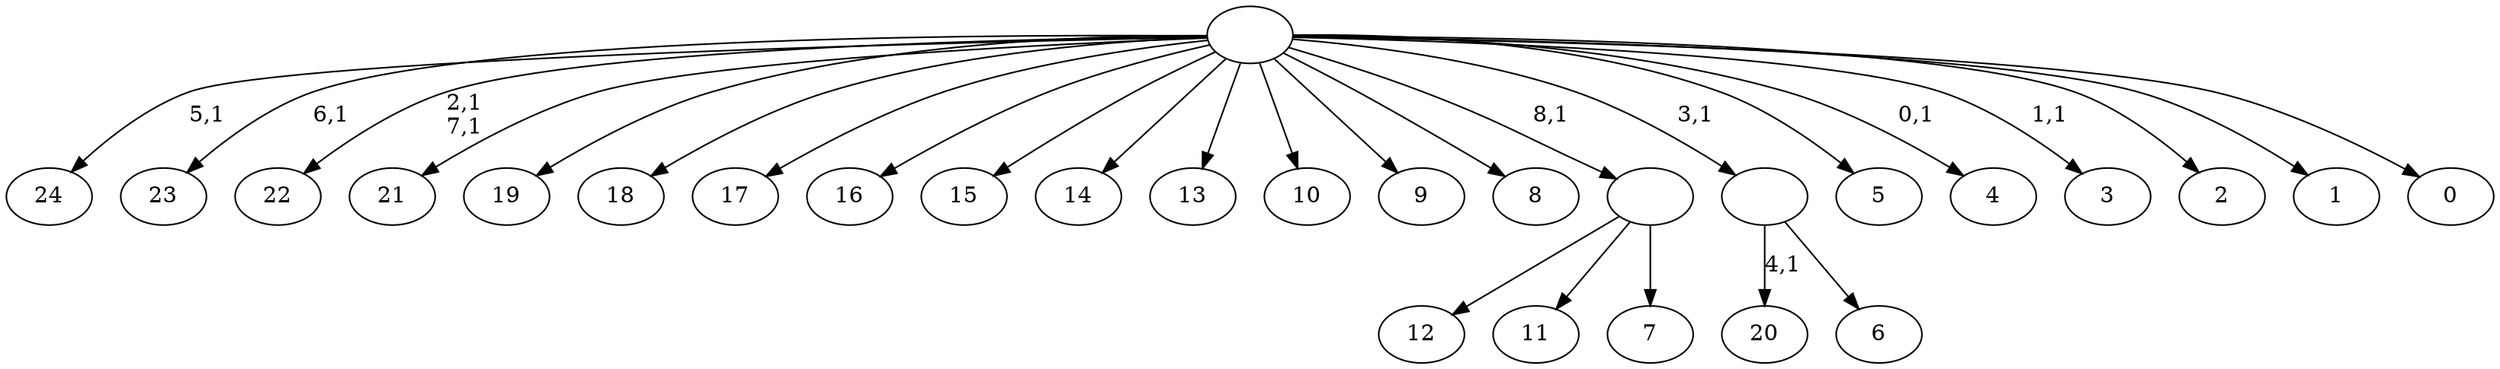 digraph T {
	34 [label="24"]
	32 [label="23"]
	30 [label="22"]
	27 [label="21"]
	26 [label="20"]
	24 [label="19"]
	23 [label="18"]
	22 [label="17"]
	21 [label="16"]
	20 [label="15"]
	19 [label="14"]
	18 [label="13"]
	17 [label="12"]
	16 [label="11"]
	15 [label="10"]
	14 [label="9"]
	13 [label="8"]
	12 [label="7"]
	11 [label=""]
	10 [label="6"]
	9 [label=""]
	8 [label="5"]
	7 [label="4"]
	5 [label="3"]
	3 [label="2"]
	2 [label="1"]
	1 [label="0"]
	0 [label=""]
	11 -> 17 [label=""]
	11 -> 16 [label=""]
	11 -> 12 [label=""]
	9 -> 26 [label="4,1"]
	9 -> 10 [label=""]
	0 -> 5 [label="1,1"]
	0 -> 7 [label="0,1"]
	0 -> 30 [label="2,1\n7,1"]
	0 -> 32 [label="6,1"]
	0 -> 34 [label="5,1"]
	0 -> 27 [label=""]
	0 -> 24 [label=""]
	0 -> 23 [label=""]
	0 -> 22 [label=""]
	0 -> 21 [label=""]
	0 -> 20 [label=""]
	0 -> 19 [label=""]
	0 -> 18 [label=""]
	0 -> 15 [label=""]
	0 -> 14 [label=""]
	0 -> 13 [label=""]
	0 -> 11 [label="8,1"]
	0 -> 9 [label="3,1"]
	0 -> 8 [label=""]
	0 -> 3 [label=""]
	0 -> 2 [label=""]
	0 -> 1 [label=""]
}
